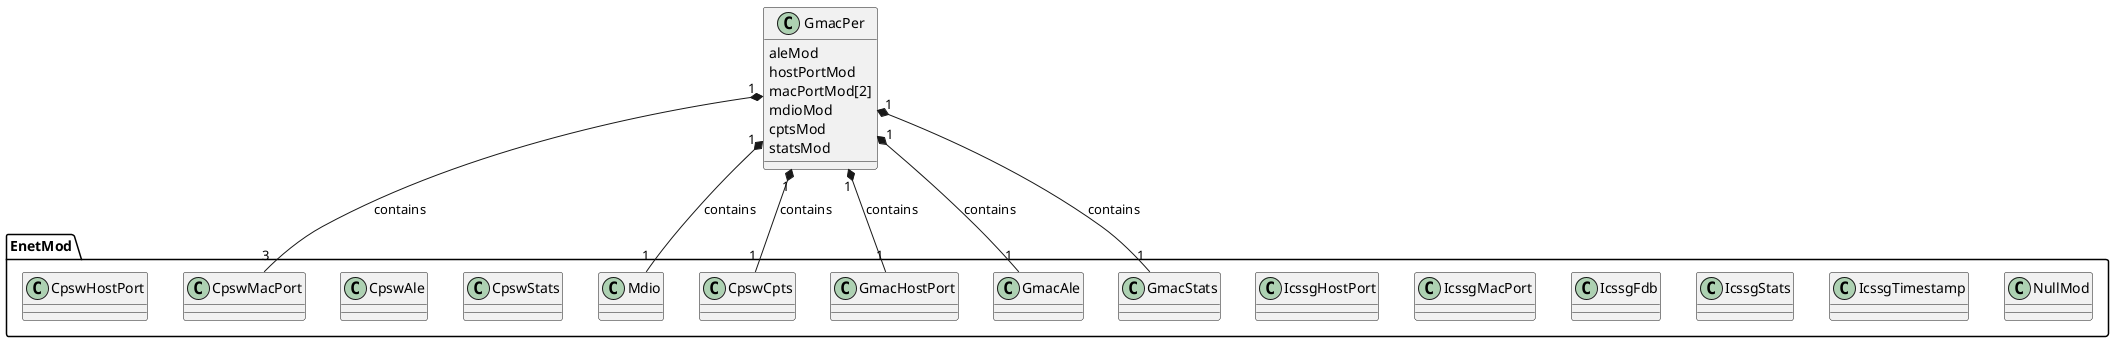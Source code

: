  @startuml
'Enet GMAC Peripheral

package EnetMod <<folder>> {
    class CpswHostPort
    class CpswMacPort
    class CpswAle
    class CpswStats
    class Mdio
    class CpswCpts
    class GmacHostPort
    class GmacAle
    class GmacStats
    class IcssgHostPort
    class IcssgMacPort
    class IcssgFdb
    class IcssgStats
    class IcssgTimestamp
    class NullMod
}

' Trick to enforce order in diagram
  CpswHostPort -[hidden] CpswMacPort
   CpswMacPort -[hidden] CpswAle
       CpswAle -[hidden] CpswStats
     CpswStats -[hidden] Mdio
          Mdio -[hidden] CpswCpts
      CpswCpts -[hidden] GmacHostPort
  GmacHostPort -[hidden] GmacAle
       GmacAle -[hidden] GmacStats
     GmacStats -[hidden] IcssgHostPort
 IcssgHostPort -[hidden] IcssgMacPort
  IcssgMacPort -[hidden] IcssgFdb
      IcssgFdb -[hidden] IcssgStats
    IcssgStats -[hidden] IcssgTimestamp
IcssgTimestamp -[hidden] NullMod

class GmacPer {
    aleMod
    hostPortMod
    macPortMod[2]
    mdioMod
    cptsMod
    statsMod
}

GmacPer "1" *-- "1" GmacAle      : contains
GmacPer "1" *-- "1" GmacHostPort : contains
GmacPer "1" *-- "3" CpswMacPort  : contains
GmacPer "1" *-- "1" Mdio         : contains
GmacPer "1" *-- "1" CpswCpts     : contains
GmacPer "1" *-- "1" GmacStats    : contains

@enduml
